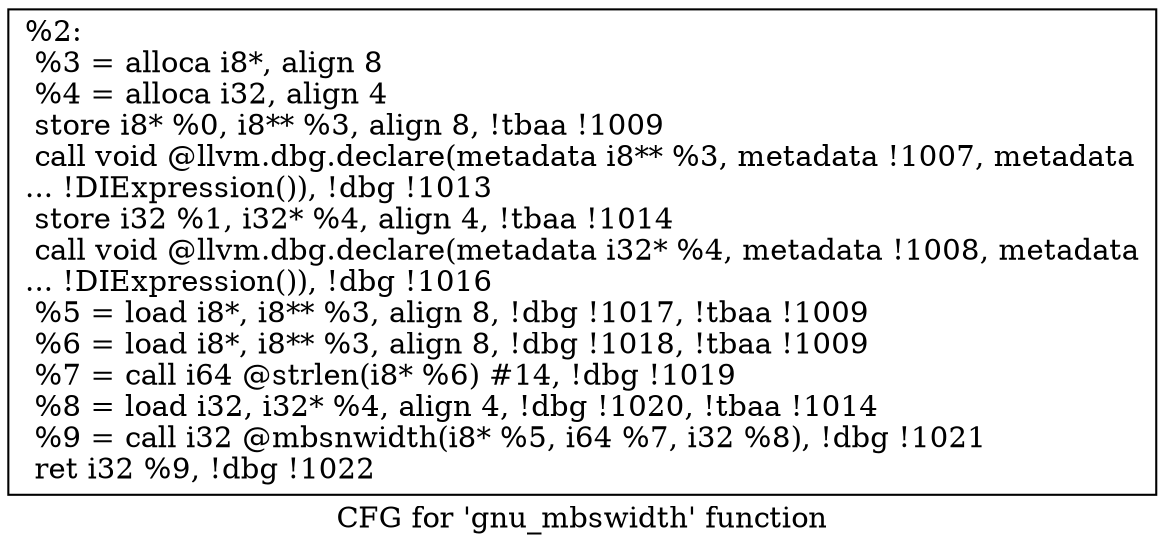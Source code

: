 digraph "CFG for 'gnu_mbswidth' function" {
	label="CFG for 'gnu_mbswidth' function";

	Node0x16aa1f0 [shape=record,label="{%2:\l  %3 = alloca i8*, align 8\l  %4 = alloca i32, align 4\l  store i8* %0, i8** %3, align 8, !tbaa !1009\l  call void @llvm.dbg.declare(metadata i8** %3, metadata !1007, metadata\l... !DIExpression()), !dbg !1013\l  store i32 %1, i32* %4, align 4, !tbaa !1014\l  call void @llvm.dbg.declare(metadata i32* %4, metadata !1008, metadata\l... !DIExpression()), !dbg !1016\l  %5 = load i8*, i8** %3, align 8, !dbg !1017, !tbaa !1009\l  %6 = load i8*, i8** %3, align 8, !dbg !1018, !tbaa !1009\l  %7 = call i64 @strlen(i8* %6) #14, !dbg !1019\l  %8 = load i32, i32* %4, align 4, !dbg !1020, !tbaa !1014\l  %9 = call i32 @mbsnwidth(i8* %5, i64 %7, i32 %8), !dbg !1021\l  ret i32 %9, !dbg !1022\l}"];
}

